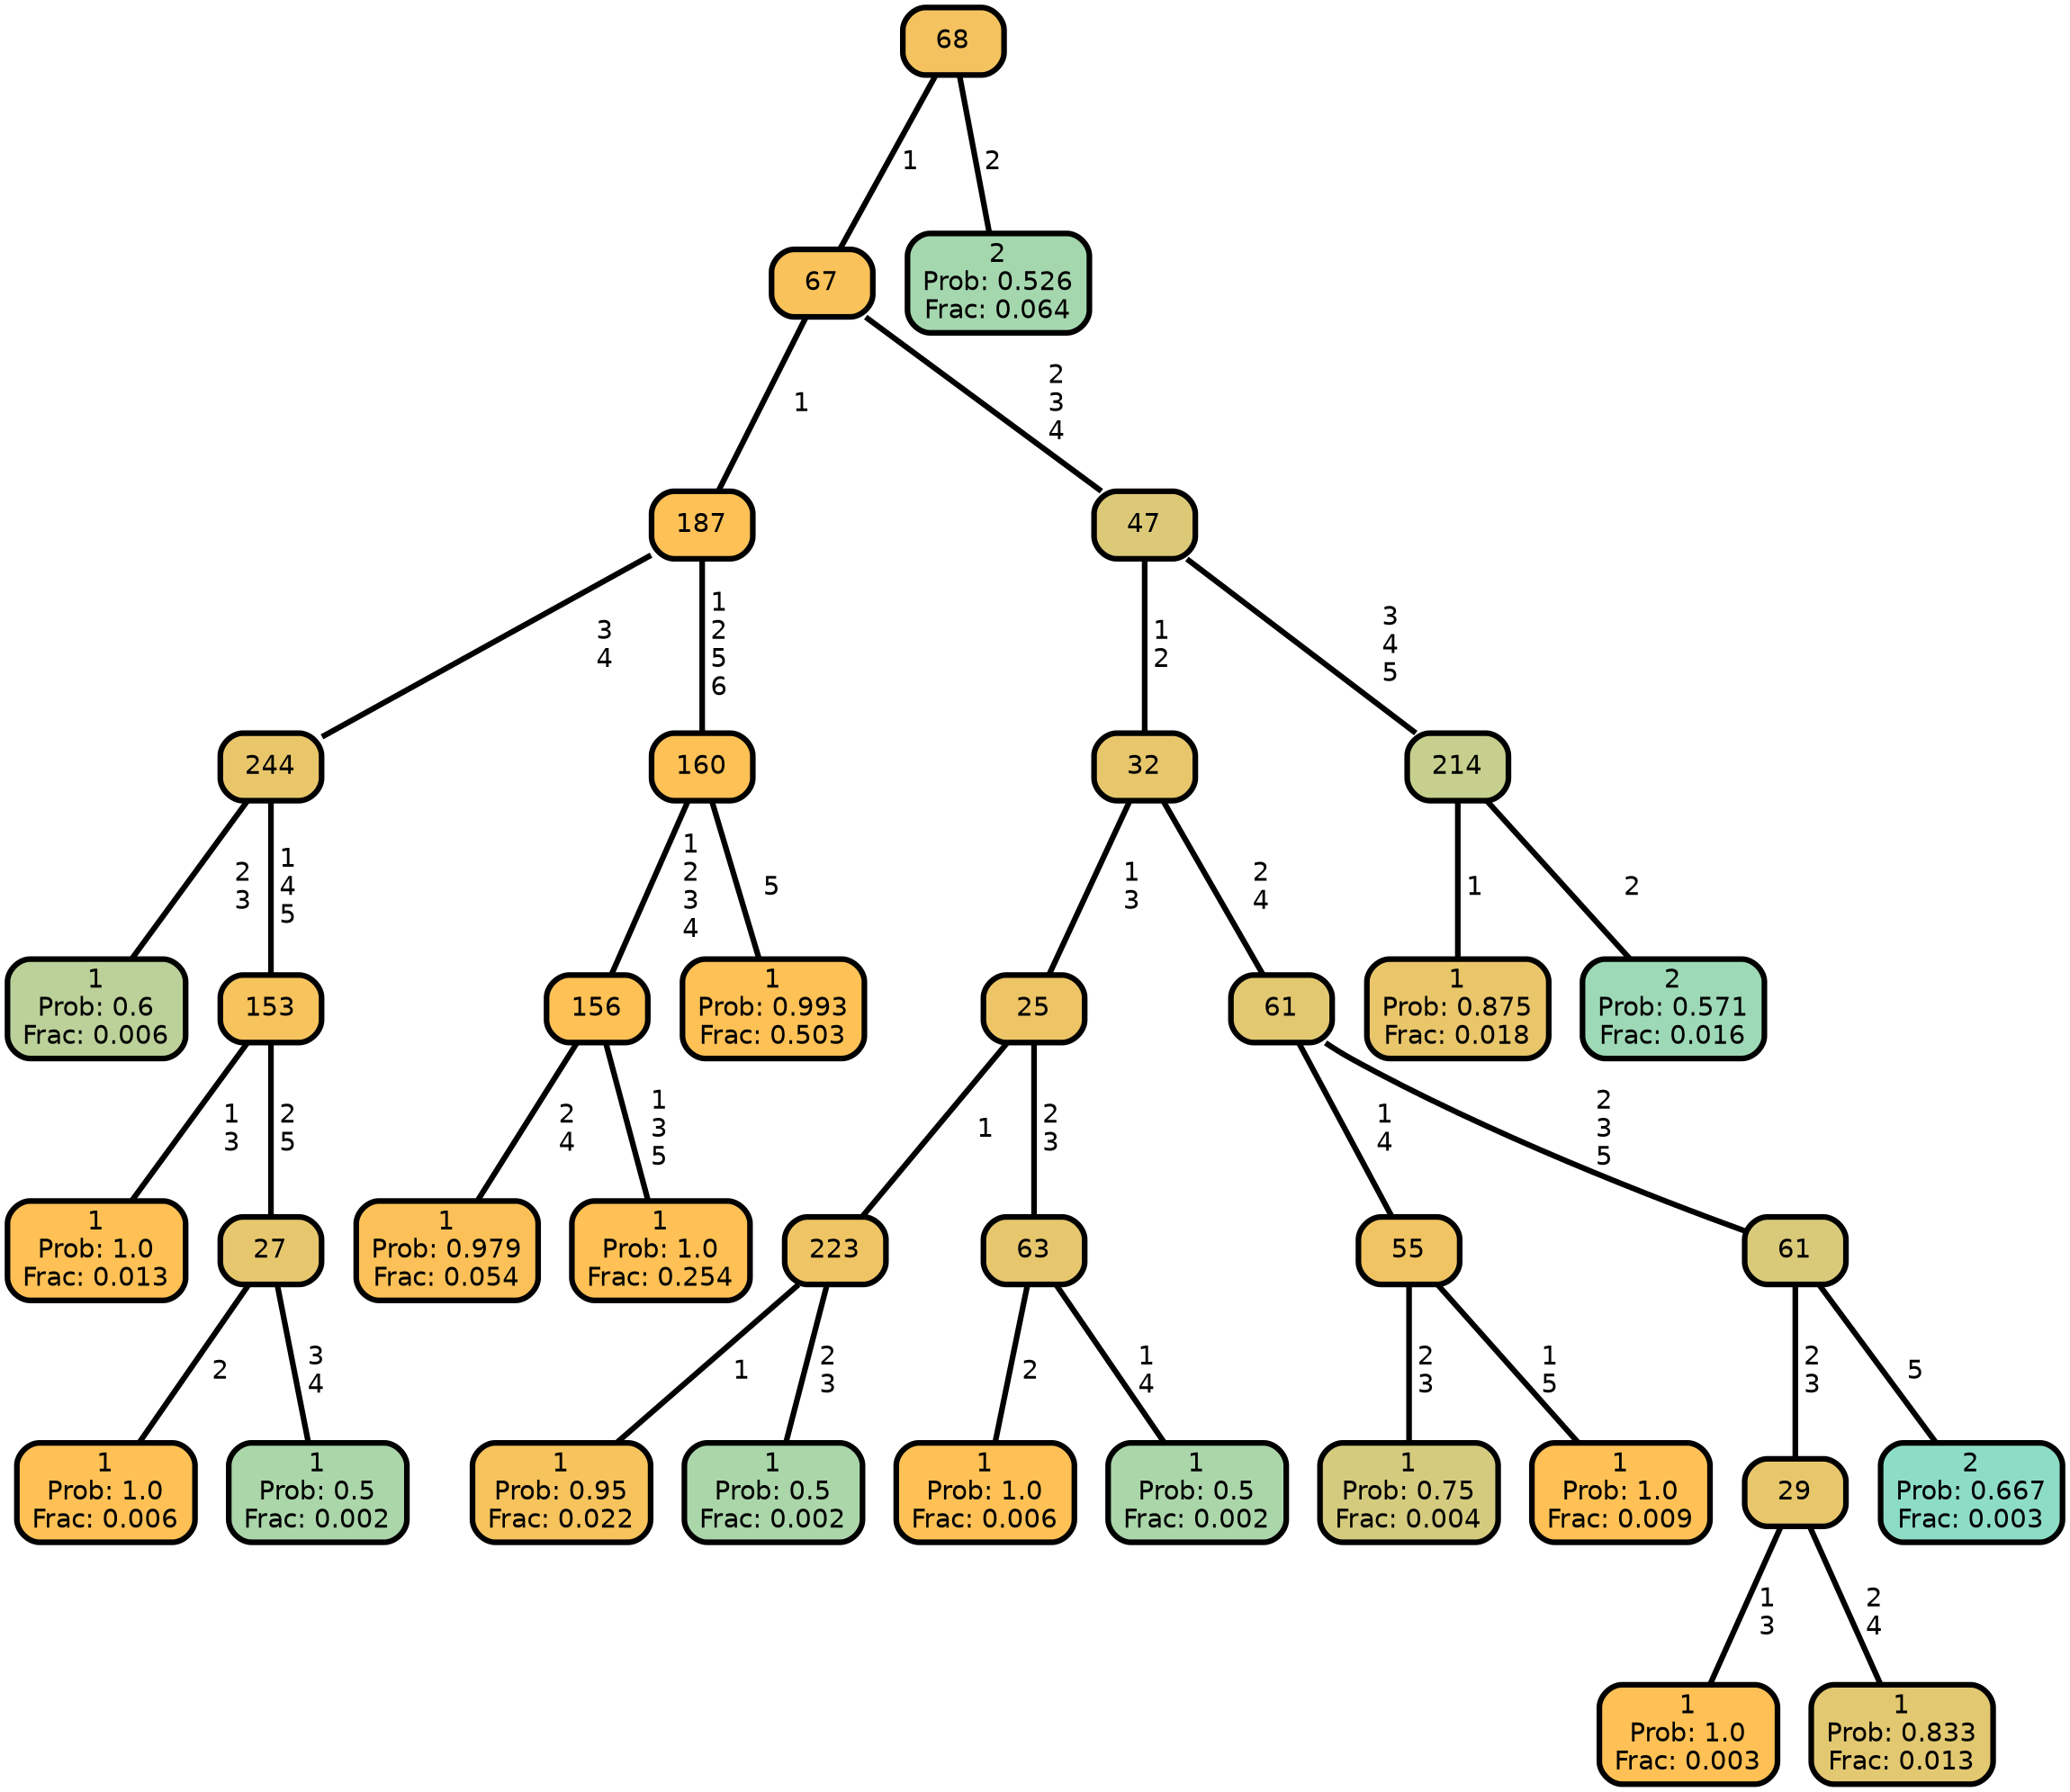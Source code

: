 graph Tree {
node [shape=box, style="filled, rounded",color="black",penwidth="3",fontcolor="black",                 fontname=helvetica] ;
graph [ranksep="0 equally", splines=straight,                 bgcolor=transparent, dpi=200] ;
edge [fontname=helvetica, color=black] ;
0 [label="1
Prob: 0.6
Frac: 0.006", fillcolor="#bbd199"] ;
1 [label="244", fillcolor="#e9c66a"] ;
2 [label="1
Prob: 1.0
Frac: 0.013", fillcolor="#ffc155"] ;
3 [label="153", fillcolor="#f6c35d"] ;
4 [label="1
Prob: 1.0
Frac: 0.006", fillcolor="#ffc155"] ;
5 [label="27", fillcolor="#e6c76d"] ;
6 [label="1
Prob: 0.5
Frac: 0.002", fillcolor="#aad6aa"] ;
7 [label="187", fillcolor="#fdc156"] ;
8 [label="1
Prob: 0.979
Frac: 0.054", fillcolor="#fbc158"] ;
9 [label="156", fillcolor="#fec155"] ;
10 [label="1
Prob: 1.0
Frac: 0.254", fillcolor="#ffc155"] ;
11 [label="160", fillcolor="#fec155"] ;
12 [label="1
Prob: 0.993
Frac: 0.503", fillcolor="#fdc156"] ;
13 [label="67", fillcolor="#f9c25a"] ;
14 [label="1
Prob: 0.95
Frac: 0.022", fillcolor="#f6c35d"] ;
15 [label="223", fillcolor="#efc464"] ;
16 [label="1
Prob: 0.5
Frac: 0.002", fillcolor="#aad6aa"] ;
17 [label="25", fillcolor="#edc566"] ;
18 [label="1
Prob: 1.0
Frac: 0.006", fillcolor="#ffc155"] ;
19 [label="63", fillcolor="#e6c76d"] ;
20 [label="1
Prob: 0.5
Frac: 0.002", fillcolor="#aad6aa"] ;
21 [label="32", fillcolor="#e7c66c"] ;
22 [label="1
Prob: 0.75
Frac: 0.004", fillcolor="#d4cb7f"] ;
23 [label="55", fillcolor="#f0c463"] ;
24 [label="1
Prob: 1.0
Frac: 0.009", fillcolor="#ffc155"] ;
25 [label="61", fillcolor="#e2c871"] ;
26 [label="1
Prob: 1.0
Frac: 0.003", fillcolor="#ffc155"] ;
27 [label="29", fillcolor="#e8c66b"] ;
28 [label="1
Prob: 0.833
Frac: 0.013", fillcolor="#e2c871"] ;
29 [label="61", fillcolor="#d9ca7a"] ;
30 [label="2
Prob: 0.667
Frac: 0.003", fillcolor="#8dddc6"] ;
31 [label="47", fillcolor="#dcc977"] ;
32 [label="1
Prob: 0.875
Frac: 0.018", fillcolor="#e9c66a"] ;
33 [label="214", fillcolor="#c6cf8d"] ;
34 [label="2
Prob: 0.571
Frac: 0.016", fillcolor="#9dd9b6"] ;
35 [label="68", fillcolor="#f4c35f"] ;
36 [label="2
Prob: 0.526
Frac: 0.064", fillcolor="#a5d7ae"] ;
1 -- 0 [label=" 2\n 3",penwidth=3] ;
1 -- 3 [label=" 1\n 4\n 5",penwidth=3] ;
3 -- 2 [label=" 1\n 3",penwidth=3] ;
3 -- 5 [label=" 2\n 5",penwidth=3] ;
5 -- 4 [label=" 2",penwidth=3] ;
5 -- 6 [label=" 3\n 4",penwidth=3] ;
7 -- 1 [label=" 3\n 4",penwidth=3] ;
7 -- 11 [label=" 1\n 2\n 5\n 6",penwidth=3] ;
9 -- 8 [label=" 2\n 4",penwidth=3] ;
9 -- 10 [label=" 1\n 3\n 5",penwidth=3] ;
11 -- 9 [label=" 1\n 2\n 3\n 4",penwidth=3] ;
11 -- 12 [label=" 5",penwidth=3] ;
13 -- 7 [label=" 1",penwidth=3] ;
13 -- 31 [label=" 2\n 3\n 4",penwidth=3] ;
15 -- 14 [label=" 1",penwidth=3] ;
15 -- 16 [label=" 2\n 3",penwidth=3] ;
17 -- 15 [label=" 1",penwidth=3] ;
17 -- 19 [label=" 2\n 3",penwidth=3] ;
19 -- 18 [label=" 2",penwidth=3] ;
19 -- 20 [label=" 1\n 4",penwidth=3] ;
21 -- 17 [label=" 1\n 3",penwidth=3] ;
21 -- 25 [label=" 2\n 4",penwidth=3] ;
23 -- 22 [label=" 2\n 3",penwidth=3] ;
23 -- 24 [label=" 1\n 5",penwidth=3] ;
25 -- 23 [label=" 1\n 4",penwidth=3] ;
25 -- 29 [label=" 2\n 3\n 5",penwidth=3] ;
27 -- 26 [label=" 1\n 3",penwidth=3] ;
27 -- 28 [label=" 2\n 4",penwidth=3] ;
29 -- 27 [label=" 2\n 3",penwidth=3] ;
29 -- 30 [label=" 5",penwidth=3] ;
31 -- 21 [label=" 1\n 2",penwidth=3] ;
31 -- 33 [label=" 3\n 4\n 5",penwidth=3] ;
33 -- 32 [label=" 1",penwidth=3] ;
33 -- 34 [label=" 2",penwidth=3] ;
35 -- 13 [label=" 1",penwidth=3] ;
35 -- 36 [label=" 2",penwidth=3] ;
{rank = same;}}